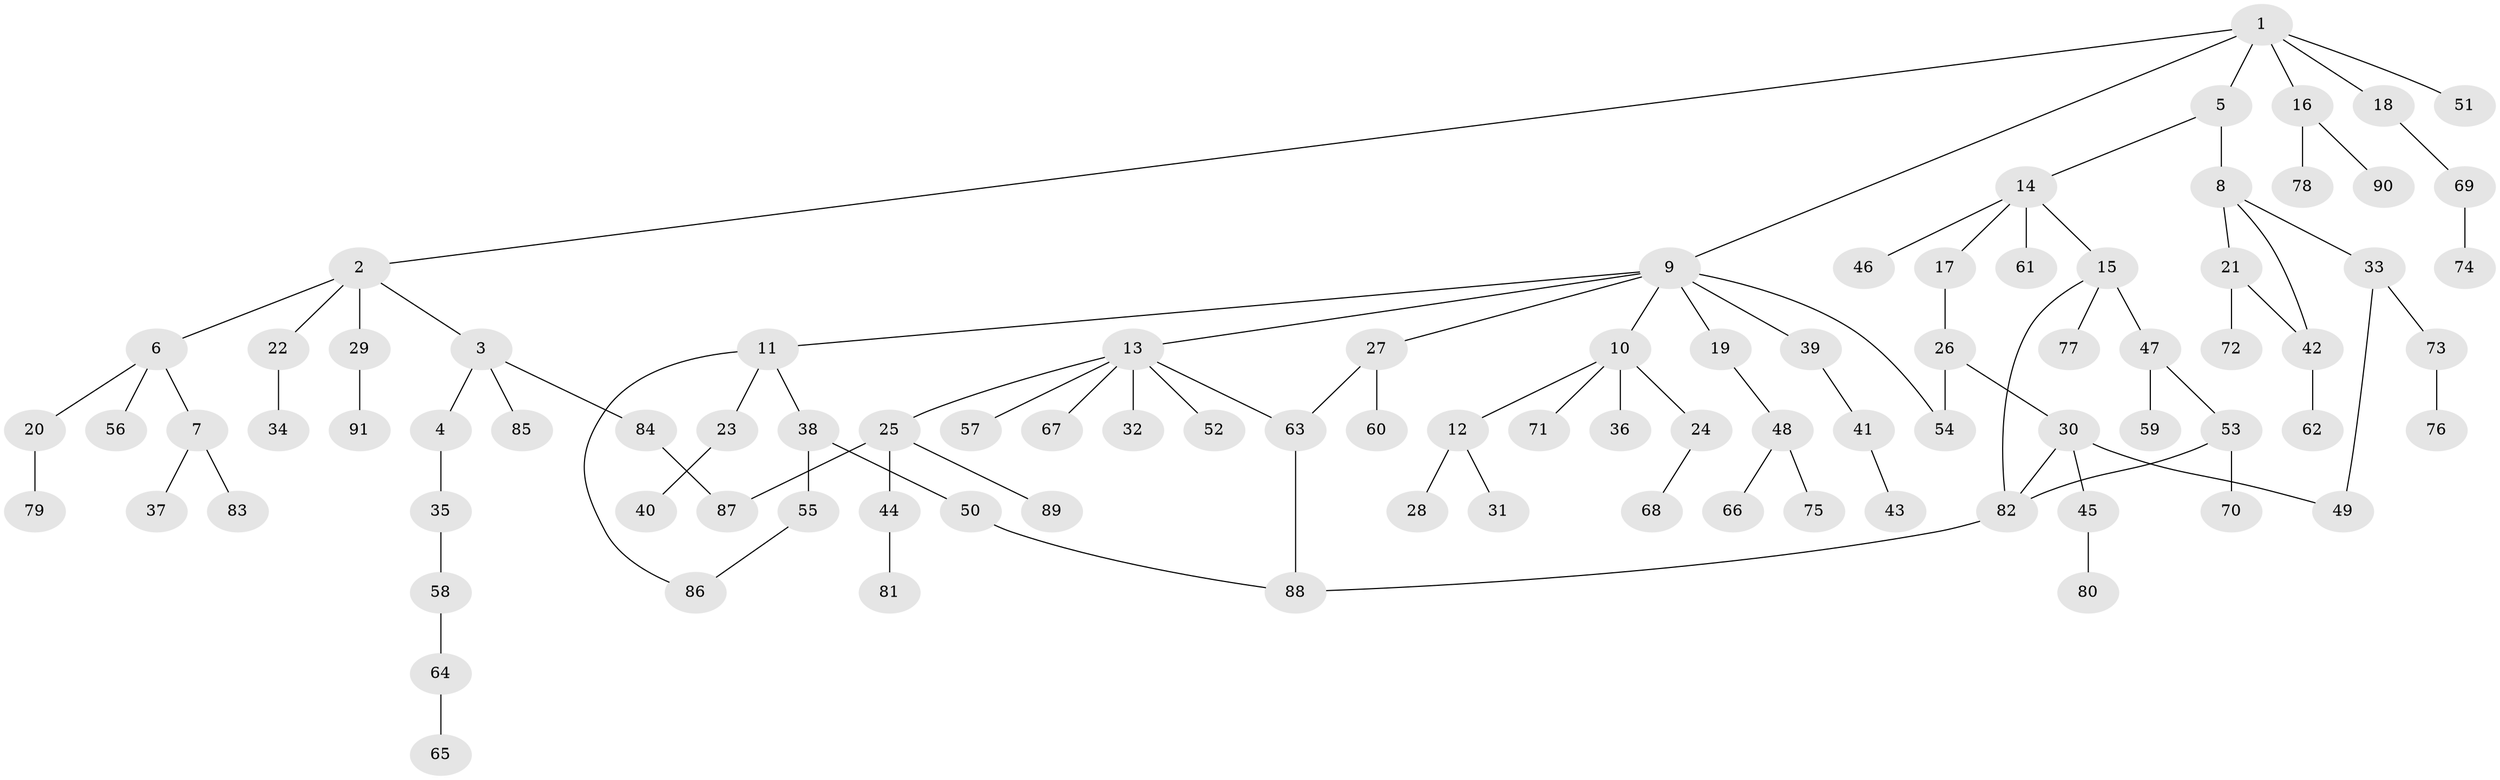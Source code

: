 // coarse degree distribution, {3: 0.05555555555555555, 4: 0.09259259259259259, 8: 0.018518518518518517, 2: 0.2037037037037037, 1: 0.5740740740740741, 5: 0.018518518518518517, 7: 0.018518518518518517, 16: 0.018518518518518517}
// Generated by graph-tools (version 1.1) at 2025/45/03/04/25 21:45:57]
// undirected, 91 vertices, 100 edges
graph export_dot {
graph [start="1"]
  node [color=gray90,style=filled];
  1;
  2;
  3;
  4;
  5;
  6;
  7;
  8;
  9;
  10;
  11;
  12;
  13;
  14;
  15;
  16;
  17;
  18;
  19;
  20;
  21;
  22;
  23;
  24;
  25;
  26;
  27;
  28;
  29;
  30;
  31;
  32;
  33;
  34;
  35;
  36;
  37;
  38;
  39;
  40;
  41;
  42;
  43;
  44;
  45;
  46;
  47;
  48;
  49;
  50;
  51;
  52;
  53;
  54;
  55;
  56;
  57;
  58;
  59;
  60;
  61;
  62;
  63;
  64;
  65;
  66;
  67;
  68;
  69;
  70;
  71;
  72;
  73;
  74;
  75;
  76;
  77;
  78;
  79;
  80;
  81;
  82;
  83;
  84;
  85;
  86;
  87;
  88;
  89;
  90;
  91;
  1 -- 2;
  1 -- 5;
  1 -- 9;
  1 -- 16;
  1 -- 18;
  1 -- 51;
  2 -- 3;
  2 -- 6;
  2 -- 22;
  2 -- 29;
  3 -- 4;
  3 -- 84;
  3 -- 85;
  4 -- 35;
  5 -- 8;
  5 -- 14;
  6 -- 7;
  6 -- 20;
  6 -- 56;
  7 -- 37;
  7 -- 83;
  8 -- 21;
  8 -- 33;
  8 -- 42;
  9 -- 10;
  9 -- 11;
  9 -- 13;
  9 -- 19;
  9 -- 27;
  9 -- 39;
  9 -- 54;
  10 -- 12;
  10 -- 24;
  10 -- 36;
  10 -- 71;
  11 -- 23;
  11 -- 38;
  11 -- 86;
  12 -- 28;
  12 -- 31;
  13 -- 25;
  13 -- 32;
  13 -- 52;
  13 -- 57;
  13 -- 63;
  13 -- 67;
  14 -- 15;
  14 -- 17;
  14 -- 46;
  14 -- 61;
  15 -- 47;
  15 -- 77;
  15 -- 82;
  16 -- 78;
  16 -- 90;
  17 -- 26;
  18 -- 69;
  19 -- 48;
  20 -- 79;
  21 -- 42;
  21 -- 72;
  22 -- 34;
  23 -- 40;
  24 -- 68;
  25 -- 44;
  25 -- 89;
  25 -- 87;
  26 -- 30;
  26 -- 54;
  27 -- 60;
  27 -- 63;
  29 -- 91;
  30 -- 45;
  30 -- 82;
  30 -- 49;
  33 -- 49;
  33 -- 73;
  35 -- 58;
  38 -- 50;
  38 -- 55;
  39 -- 41;
  41 -- 43;
  42 -- 62;
  44 -- 81;
  45 -- 80;
  47 -- 53;
  47 -- 59;
  48 -- 66;
  48 -- 75;
  50 -- 88;
  53 -- 70;
  53 -- 82;
  55 -- 86;
  58 -- 64;
  63 -- 88;
  64 -- 65;
  69 -- 74;
  73 -- 76;
  82 -- 88;
  84 -- 87;
}
